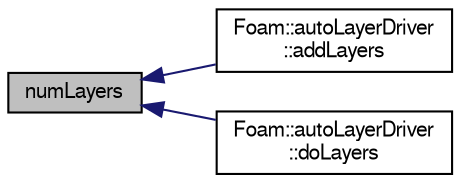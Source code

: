 digraph "numLayers"
{
  bgcolor="transparent";
  edge [fontname="FreeSans",fontsize="10",labelfontname="FreeSans",labelfontsize="10"];
  node [fontname="FreeSans",fontsize="10",shape=record];
  rankdir="LR";
  Node1 [label="numLayers",height=0.2,width=0.4,color="black", fillcolor="grey75", style="filled" fontcolor="black"];
  Node1 -> Node2 [dir="back",color="midnightblue",fontsize="10",style="solid",fontname="FreeSans"];
  Node2 [label="Foam::autoLayerDriver\l::addLayers",height=0.2,width=0.4,color="black",URL="$a00075.html#a2654851d1ffedc26e8ff1424f7097ba6",tooltip="Add cell layers. "];
  Node1 -> Node3 [dir="back",color="midnightblue",fontsize="10",style="solid",fontname="FreeSans"];
  Node3 [label="Foam::autoLayerDriver\l::doLayers",height=0.2,width=0.4,color="black",URL="$a00075.html#a128bb8ca3845486b1c6d481160e3adb5",tooltip="Add layers according to the dictionary settings. "];
}
